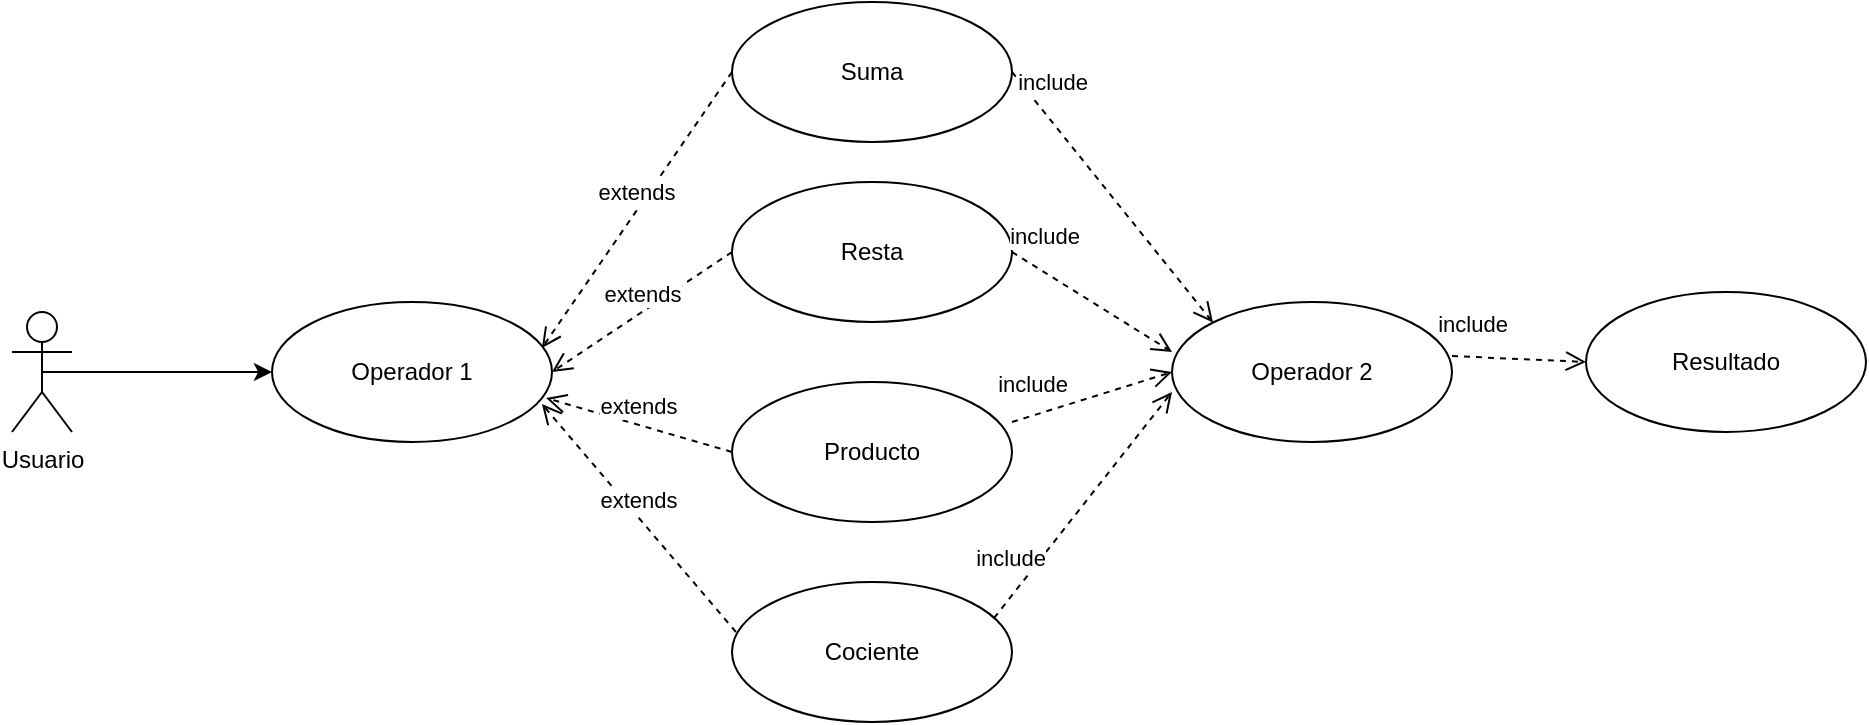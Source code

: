 <mxfile version="14.4.3" type="device"><diagram id="sGtd4BkbzxlFdDzkNw5d" name="Página-1"><mxGraphModel dx="1086" dy="806" grid="1" gridSize="10" guides="1" tooltips="1" connect="1" arrows="1" fold="1" page="1" pageScale="1" pageWidth="827" pageHeight="1169" math="0" shadow="0"><root><mxCell id="0"/><mxCell id="1" parent="0"/><mxCell id="Gw6iiX5P1ZVwBjEfJcqe-1" value="Usuario" style="shape=umlActor;verticalLabelPosition=bottom;verticalAlign=top;html=1;" parent="1" vertex="1"><mxGeometry x="40" y="355" width="30" height="60" as="geometry"/></mxCell><mxCell id="Gw6iiX5P1ZVwBjEfJcqe-2" value="Operador 1" style="ellipse;whiteSpace=wrap;html=1;" parent="1" vertex="1"><mxGeometry x="170" y="350" width="140" height="70" as="geometry"/></mxCell><mxCell id="Gw6iiX5P1ZVwBjEfJcqe-3" value="Suma" style="ellipse;whiteSpace=wrap;html=1;" parent="1" vertex="1"><mxGeometry x="400" y="200" width="140" height="70" as="geometry"/></mxCell><mxCell id="Gw6iiX5P1ZVwBjEfJcqe-4" value="Operador 2" style="ellipse;whiteSpace=wrap;html=1;" parent="1" vertex="1"><mxGeometry x="620" y="350" width="140" height="70" as="geometry"/></mxCell><mxCell id="Gw6iiX5P1ZVwBjEfJcqe-5" value="Resultado" style="ellipse;whiteSpace=wrap;html=1;" parent="1" vertex="1"><mxGeometry x="827" y="345" width="140" height="70" as="geometry"/></mxCell><mxCell id="Gw6iiX5P1ZVwBjEfJcqe-6" value="Resta" style="ellipse;whiteSpace=wrap;html=1;" parent="1" vertex="1"><mxGeometry x="400" y="290" width="140" height="70" as="geometry"/></mxCell><mxCell id="Gw6iiX5P1ZVwBjEfJcqe-7" value="Producto" style="ellipse;whiteSpace=wrap;html=1;" parent="1" vertex="1"><mxGeometry x="400" y="390" width="140" height="70" as="geometry"/></mxCell><mxCell id="Gw6iiX5P1ZVwBjEfJcqe-8" value="Cociente" style="ellipse;whiteSpace=wrap;html=1;" parent="1" vertex="1"><mxGeometry x="400" y="490" width="140" height="70" as="geometry"/></mxCell><mxCell id="Gw6iiX5P1ZVwBjEfJcqe-9" value="" style="endArrow=classic;html=1;exitX=0.5;exitY=0.5;exitDx=0;exitDy=0;exitPerimeter=0;entryX=0;entryY=0.5;entryDx=0;entryDy=0;" parent="1" source="Gw6iiX5P1ZVwBjEfJcqe-1" target="Gw6iiX5P1ZVwBjEfJcqe-2" edge="1"><mxGeometry width="50" height="50" relative="1" as="geometry"><mxPoint x="160" y="290" as="sourcePoint"/><mxPoint x="185.541" y="89.929" as="targetPoint"/></mxGeometry></mxCell><mxCell id="Gw6iiX5P1ZVwBjEfJcqe-10" value="extends" style="html=1;verticalAlign=bottom;endArrow=open;dashed=1;endSize=8;exitX=0;exitY=0.5;exitDx=0;exitDy=0;entryX=0.964;entryY=0.329;entryDx=0;entryDy=0;entryPerimeter=0;" parent="1" source="Gw6iiX5P1ZVwBjEfJcqe-3" target="Gw6iiX5P1ZVwBjEfJcqe-2" edge="1"><mxGeometry relative="1" as="geometry"><mxPoint x="560" y="623.03" as="sourcePoint"/><mxPoint x="450" y="479.98" as="targetPoint"/><Array as="points"/></mxGeometry></mxCell><mxCell id="Gw6iiX5P1ZVwBjEfJcqe-11" value="extends" style="html=1;verticalAlign=bottom;endArrow=open;dashed=1;endSize=8;exitX=0;exitY=0.5;exitDx=0;exitDy=0;entryX=1;entryY=0.5;entryDx=0;entryDy=0;" parent="1" source="Gw6iiX5P1ZVwBjEfJcqe-6" target="Gw6iiX5P1ZVwBjEfJcqe-2" edge="1"><mxGeometry relative="1" as="geometry"><mxPoint x="410" y="245" as="sourcePoint"/><mxPoint x="314.96" y="383.03" as="targetPoint"/><Array as="points"/></mxGeometry></mxCell><mxCell id="Gw6iiX5P1ZVwBjEfJcqe-12" value="extends" style="html=1;verticalAlign=bottom;endArrow=open;dashed=1;endSize=8;exitX=0;exitY=0.5;exitDx=0;exitDy=0;entryX=0.979;entryY=0.686;entryDx=0;entryDy=0;entryPerimeter=0;" parent="1" source="Gw6iiX5P1ZVwBjEfJcqe-7" target="Gw6iiX5P1ZVwBjEfJcqe-2" edge="1"><mxGeometry relative="1" as="geometry"><mxPoint x="420" y="255" as="sourcePoint"/><mxPoint x="324.96" y="393.03" as="targetPoint"/><Array as="points"/></mxGeometry></mxCell><mxCell id="Gw6iiX5P1ZVwBjEfJcqe-13" value="extends" style="html=1;verticalAlign=bottom;endArrow=open;dashed=1;endSize=8;exitX=0.014;exitY=0.357;exitDx=0;exitDy=0;entryX=0.964;entryY=0.729;entryDx=0;entryDy=0;entryPerimeter=0;exitPerimeter=0;" parent="1" source="Gw6iiX5P1ZVwBjEfJcqe-8" target="Gw6iiX5P1ZVwBjEfJcqe-2" edge="1"><mxGeometry relative="1" as="geometry"><mxPoint x="430" y="265" as="sourcePoint"/><mxPoint x="334.96" y="403.03" as="targetPoint"/><Array as="points"/></mxGeometry></mxCell><mxCell id="Gw6iiX5P1ZVwBjEfJcqe-14" value="include" style="html=1;verticalAlign=bottom;endArrow=open;dashed=1;endSize=8;entryX=0;entryY=0;entryDx=0;entryDy=0;exitX=1;exitY=0.5;exitDx=0;exitDy=0;" parent="1" source="Gw6iiX5P1ZVwBjEfJcqe-3" target="Gw6iiX5P1ZVwBjEfJcqe-4" edge="1"><mxGeometry x="-0.698" y="7" relative="1" as="geometry"><mxPoint x="560" y="230" as="sourcePoint"/><mxPoint x="720" y="230" as="targetPoint"/><Array as="points"/><mxPoint as="offset"/></mxGeometry></mxCell><mxCell id="Gw6iiX5P1ZVwBjEfJcqe-15" value="include" style="html=1;verticalAlign=bottom;endArrow=open;dashed=1;endSize=8;exitX=1;exitY=0.5;exitDx=0;exitDy=0;entryX=0;entryY=0.357;entryDx=0;entryDy=0;entryPerimeter=0;" parent="1" source="Gw6iiX5P1ZVwBjEfJcqe-6" target="Gw6iiX5P1ZVwBjEfJcqe-4" edge="1"><mxGeometry x="-0.698" y="7" relative="1" as="geometry"><mxPoint x="550" y="245" as="sourcePoint"/><mxPoint x="630.503" y="365.251" as="targetPoint"/><Array as="points"/><mxPoint as="offset"/></mxGeometry></mxCell><mxCell id="Gw6iiX5P1ZVwBjEfJcqe-16" value="include" style="html=1;verticalAlign=bottom;endArrow=open;dashed=1;endSize=8;exitX=1;exitY=0.286;exitDx=0;exitDy=0;entryX=0;entryY=0.5;entryDx=0;entryDy=0;exitPerimeter=0;" parent="1" source="Gw6iiX5P1ZVwBjEfJcqe-7" target="Gw6iiX5P1ZVwBjEfJcqe-4" edge="1"><mxGeometry x="-0.698" y="7" relative="1" as="geometry"><mxPoint x="550" y="335" as="sourcePoint"/><mxPoint x="610" y="379.99" as="targetPoint"/><Array as="points"/><mxPoint as="offset"/></mxGeometry></mxCell><mxCell id="Gw6iiX5P1ZVwBjEfJcqe-17" value="include" style="html=1;verticalAlign=bottom;endArrow=open;dashed=1;endSize=8;exitX=0.936;exitY=0.257;exitDx=0;exitDy=0;exitPerimeter=0;entryX=0;entryY=0.643;entryDx=0;entryDy=0;entryPerimeter=0;" parent="1" source="Gw6iiX5P1ZVwBjEfJcqe-8" target="Gw6iiX5P1ZVwBjEfJcqe-4" edge="1"><mxGeometry x="-0.698" y="7" relative="1" as="geometry"><mxPoint x="560" y="345" as="sourcePoint"/><mxPoint x="620" y="389.99" as="targetPoint"/><Array as="points"/><mxPoint as="offset"/></mxGeometry></mxCell><mxCell id="Gw6iiX5P1ZVwBjEfJcqe-18" value="include" style="html=1;verticalAlign=bottom;endArrow=open;dashed=1;endSize=8;entryX=0;entryY=0.5;entryDx=0;entryDy=0;exitX=1;exitY=0.386;exitDx=0;exitDy=0;exitPerimeter=0;" parent="1" source="Gw6iiX5P1ZVwBjEfJcqe-4" target="Gw6iiX5P1ZVwBjEfJcqe-5" edge="1"><mxGeometry x="-0.698" y="7" relative="1" as="geometry"><mxPoint x="690" y="490" as="sourcePoint"/><mxPoint x="630" y="399.99" as="targetPoint"/><Array as="points"/><mxPoint as="offset"/></mxGeometry></mxCell></root></mxGraphModel></diagram></mxfile>